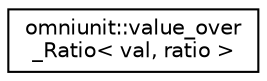 digraph "Graphical Class Hierarchy"
{
  edge [fontname="Helvetica",fontsize="10",labelfontname="Helvetica",labelfontsize="10"];
  node [fontname="Helvetica",fontsize="10",shape=record];
  rankdir="LR";
  Node0 [label="omniunit::value_over\l_Ratio\< val, ratio \>",height=0.2,width=0.4,color="black", fillcolor="white", style="filled",URL="$classomniunit_1_1value__over__Ratio.html"];
}
